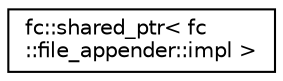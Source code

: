 digraph "Graphical Class Hierarchy"
{
  edge [fontname="Helvetica",fontsize="10",labelfontname="Helvetica",labelfontsize="10"];
  node [fontname="Helvetica",fontsize="10",shape=record];
  rankdir="LR";
  Node0 [label="fc::shared_ptr\< fc\l::file_appender::impl \>",height=0.2,width=0.4,color="black", fillcolor="white", style="filled",URL="$classfc_1_1shared__ptr.html"];
}
